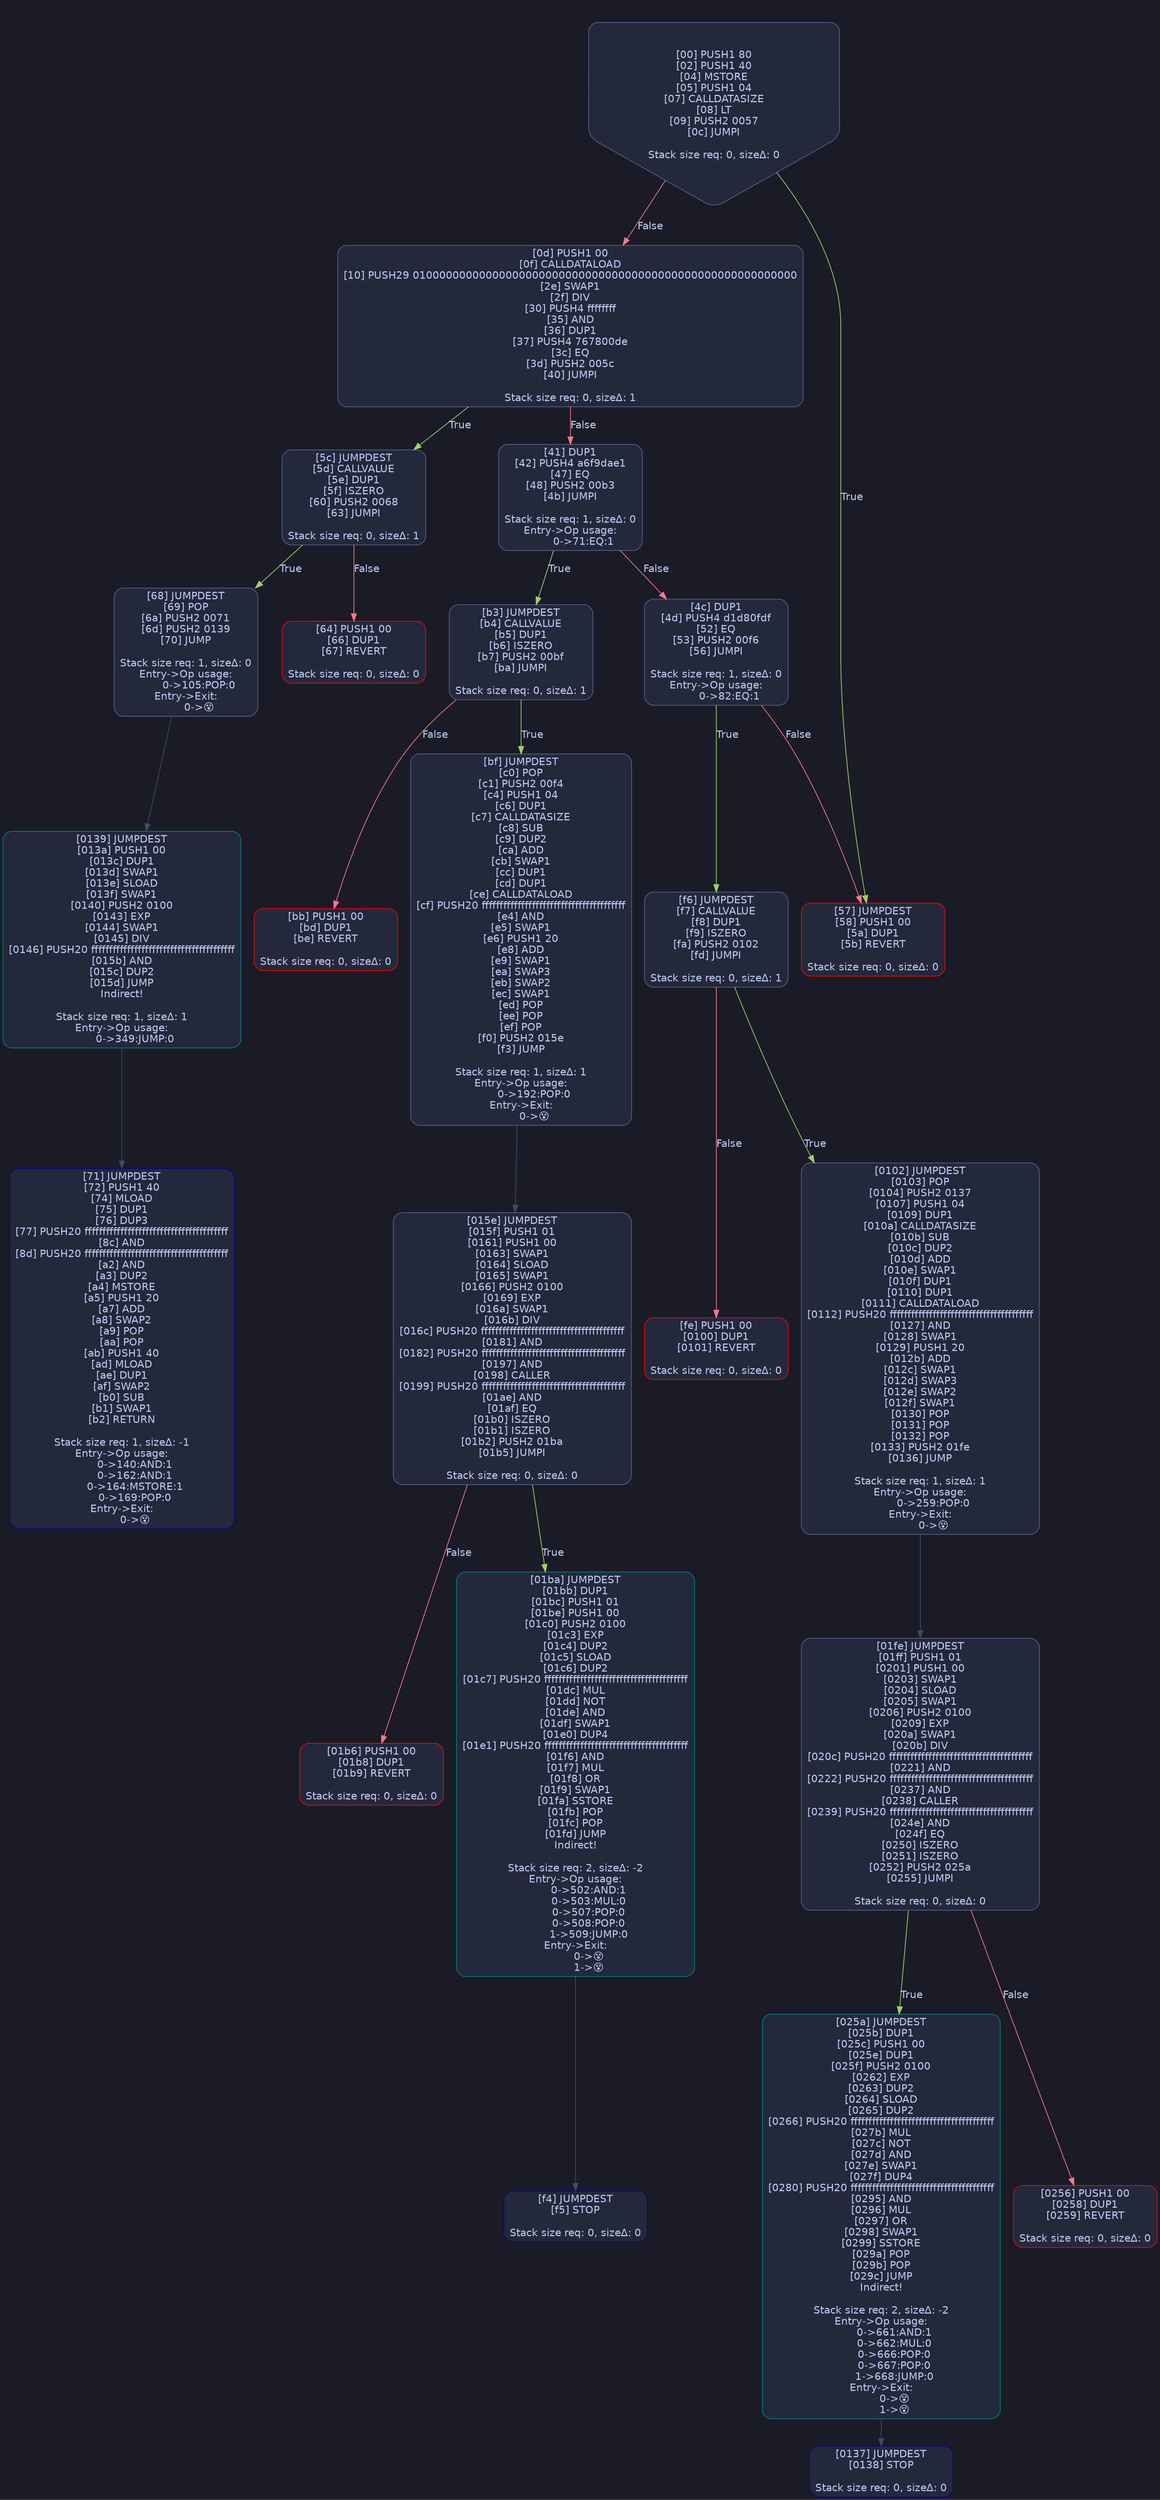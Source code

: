 digraph G {
    node [shape=box, style="filled, rounded", color="#565f89", fontcolor="#c0caf5", fontname="Helvetica", fillcolor="#24283b"];
    edge [color="#414868", fontcolor="#c0caf5", fontname="Helvetica"];
    bgcolor="#1a1b26";
    0 [ label = "[00] PUSH1 80
[02] PUSH1 40
[04] MSTORE
[05] PUSH1 04
[07] CALLDATASIZE
[08] LT
[09] PUSH2 0057
[0c] JUMPI

Stack size req: 0, sizeΔ: 0
" shape = invhouse]
    1 [ label = "[0d] PUSH1 00
[0f] CALLDATALOAD
[10] PUSH29 0100000000000000000000000000000000000000000000000000000000
[2e] SWAP1
[2f] DIV
[30] PUSH4 ffffffff
[35] AND
[36] DUP1
[37] PUSH4 767800de
[3c] EQ
[3d] PUSH2 005c
[40] JUMPI

Stack size req: 0, sizeΔ: 1
"]
    2 [ label = "[41] DUP1
[42] PUSH4 a6f9dae1
[47] EQ
[48] PUSH2 00b3
[4b] JUMPI

Stack size req: 1, sizeΔ: 0
Entry->Op usage:
	0->71:EQ:1
"]
    3 [ label = "[4c] DUP1
[4d] PUSH4 d1d80fdf
[52] EQ
[53] PUSH2 00f6
[56] JUMPI

Stack size req: 1, sizeΔ: 0
Entry->Op usage:
	0->82:EQ:1
"]
    4 [ label = "[57] JUMPDEST
[58] PUSH1 00
[5a] DUP1
[5b] REVERT

Stack size req: 0, sizeΔ: 0
" color = "red"]
    5 [ label = "[5c] JUMPDEST
[5d] CALLVALUE
[5e] DUP1
[5f] ISZERO
[60] PUSH2 0068
[63] JUMPI

Stack size req: 0, sizeΔ: 1
"]
    6 [ label = "[64] PUSH1 00
[66] DUP1
[67] REVERT

Stack size req: 0, sizeΔ: 0
" color = "red"]
    7 [ label = "[68] JUMPDEST
[69] POP
[6a] PUSH2 0071
[6d] PUSH2 0139
[70] JUMP

Stack size req: 1, sizeΔ: 0
Entry->Op usage:
	0->105:POP:0
Entry->Exit:
	0->😵
"]
    8 [ label = "[71] JUMPDEST
[72] PUSH1 40
[74] MLOAD
[75] DUP1
[76] DUP3
[77] PUSH20 ffffffffffffffffffffffffffffffffffffffff
[8c] AND
[8d] PUSH20 ffffffffffffffffffffffffffffffffffffffff
[a2] AND
[a3] DUP2
[a4] MSTORE
[a5] PUSH1 20
[a7] ADD
[a8] SWAP2
[a9] POP
[aa] POP
[ab] PUSH1 40
[ad] MLOAD
[ae] DUP1
[af] SWAP2
[b0] SUB
[b1] SWAP1
[b2] RETURN

Stack size req: 1, sizeΔ: -1
Entry->Op usage:
	0->140:AND:1
	0->162:AND:1
	0->164:MSTORE:1
	0->169:POP:0
Entry->Exit:
	0->😵
" color = "darkblue"]
    9 [ label = "[b3] JUMPDEST
[b4] CALLVALUE
[b5] DUP1
[b6] ISZERO
[b7] PUSH2 00bf
[ba] JUMPI

Stack size req: 0, sizeΔ: 1
"]
    10 [ label = "[bb] PUSH1 00
[bd] DUP1
[be] REVERT

Stack size req: 0, sizeΔ: 0
" color = "red"]
    11 [ label = "[bf] JUMPDEST
[c0] POP
[c1] PUSH2 00f4
[c4] PUSH1 04
[c6] DUP1
[c7] CALLDATASIZE
[c8] SUB
[c9] DUP2
[ca] ADD
[cb] SWAP1
[cc] DUP1
[cd] DUP1
[ce] CALLDATALOAD
[cf] PUSH20 ffffffffffffffffffffffffffffffffffffffff
[e4] AND
[e5] SWAP1
[e6] PUSH1 20
[e8] ADD
[e9] SWAP1
[ea] SWAP3
[eb] SWAP2
[ec] SWAP1
[ed] POP
[ee] POP
[ef] POP
[f0] PUSH2 015e
[f3] JUMP

Stack size req: 1, sizeΔ: 1
Entry->Op usage:
	0->192:POP:0
Entry->Exit:
	0->😵
"]
    12 [ label = "[f4] JUMPDEST
[f5] STOP

Stack size req: 0, sizeΔ: 0
" color = "darkblue"]
    13 [ label = "[f6] JUMPDEST
[f7] CALLVALUE
[f8] DUP1
[f9] ISZERO
[fa] PUSH2 0102
[fd] JUMPI

Stack size req: 0, sizeΔ: 1
"]
    14 [ label = "[fe] PUSH1 00
[0100] DUP1
[0101] REVERT

Stack size req: 0, sizeΔ: 0
" color = "red"]
    15 [ label = "[0102] JUMPDEST
[0103] POP
[0104] PUSH2 0137
[0107] PUSH1 04
[0109] DUP1
[010a] CALLDATASIZE
[010b] SUB
[010c] DUP2
[010d] ADD
[010e] SWAP1
[010f] DUP1
[0110] DUP1
[0111] CALLDATALOAD
[0112] PUSH20 ffffffffffffffffffffffffffffffffffffffff
[0127] AND
[0128] SWAP1
[0129] PUSH1 20
[012b] ADD
[012c] SWAP1
[012d] SWAP3
[012e] SWAP2
[012f] SWAP1
[0130] POP
[0131] POP
[0132] POP
[0133] PUSH2 01fe
[0136] JUMP

Stack size req: 1, sizeΔ: 1
Entry->Op usage:
	0->259:POP:0
Entry->Exit:
	0->😵
"]
    16 [ label = "[0137] JUMPDEST
[0138] STOP

Stack size req: 0, sizeΔ: 0
" color = "darkblue"]
    17 [ label = "[0139] JUMPDEST
[013a] PUSH1 00
[013c] DUP1
[013d] SWAP1
[013e] SLOAD
[013f] SWAP1
[0140] PUSH2 0100
[0143] EXP
[0144] SWAP1
[0145] DIV
[0146] PUSH20 ffffffffffffffffffffffffffffffffffffffff
[015b] AND
[015c] DUP2
[015d] JUMP
Indirect!

Stack size req: 1, sizeΔ: 1
Entry->Op usage:
	0->349:JUMP:0
" color = "teal"]
    18 [ label = "[015e] JUMPDEST
[015f] PUSH1 01
[0161] PUSH1 00
[0163] SWAP1
[0164] SLOAD
[0165] SWAP1
[0166] PUSH2 0100
[0169] EXP
[016a] SWAP1
[016b] DIV
[016c] PUSH20 ffffffffffffffffffffffffffffffffffffffff
[0181] AND
[0182] PUSH20 ffffffffffffffffffffffffffffffffffffffff
[0197] AND
[0198] CALLER
[0199] PUSH20 ffffffffffffffffffffffffffffffffffffffff
[01ae] AND
[01af] EQ
[01b0] ISZERO
[01b1] ISZERO
[01b2] PUSH2 01ba
[01b5] JUMPI

Stack size req: 0, sizeΔ: 0
"]
    19 [ label = "[01b6] PUSH1 00
[01b8] DUP1
[01b9] REVERT

Stack size req: 0, sizeΔ: 0
" color = "red"]
    20 [ label = "[01ba] JUMPDEST
[01bb] DUP1
[01bc] PUSH1 01
[01be] PUSH1 00
[01c0] PUSH2 0100
[01c3] EXP
[01c4] DUP2
[01c5] SLOAD
[01c6] DUP2
[01c7] PUSH20 ffffffffffffffffffffffffffffffffffffffff
[01dc] MUL
[01dd] NOT
[01de] AND
[01df] SWAP1
[01e0] DUP4
[01e1] PUSH20 ffffffffffffffffffffffffffffffffffffffff
[01f6] AND
[01f7] MUL
[01f8] OR
[01f9] SWAP1
[01fa] SSTORE
[01fb] POP
[01fc] POP
[01fd] JUMP
Indirect!

Stack size req: 2, sizeΔ: -2
Entry->Op usage:
	0->502:AND:1
	0->503:MUL:0
	0->507:POP:0
	0->508:POP:0
	1->509:JUMP:0
Entry->Exit:
	0->😵
	1->😵
" color = "teal"]
    21 [ label = "[01fe] JUMPDEST
[01ff] PUSH1 01
[0201] PUSH1 00
[0203] SWAP1
[0204] SLOAD
[0205] SWAP1
[0206] PUSH2 0100
[0209] EXP
[020a] SWAP1
[020b] DIV
[020c] PUSH20 ffffffffffffffffffffffffffffffffffffffff
[0221] AND
[0222] PUSH20 ffffffffffffffffffffffffffffffffffffffff
[0237] AND
[0238] CALLER
[0239] PUSH20 ffffffffffffffffffffffffffffffffffffffff
[024e] AND
[024f] EQ
[0250] ISZERO
[0251] ISZERO
[0252] PUSH2 025a
[0255] JUMPI

Stack size req: 0, sizeΔ: 0
"]
    22 [ label = "[0256] PUSH1 00
[0258] DUP1
[0259] REVERT

Stack size req: 0, sizeΔ: 0
" color = "red"]
    23 [ label = "[025a] JUMPDEST
[025b] DUP1
[025c] PUSH1 00
[025e] DUP1
[025f] PUSH2 0100
[0262] EXP
[0263] DUP2
[0264] SLOAD
[0265] DUP2
[0266] PUSH20 ffffffffffffffffffffffffffffffffffffffff
[027b] MUL
[027c] NOT
[027d] AND
[027e] SWAP1
[027f] DUP4
[0280] PUSH20 ffffffffffffffffffffffffffffffffffffffff
[0295] AND
[0296] MUL
[0297] OR
[0298] SWAP1
[0299] SSTORE
[029a] POP
[029b] POP
[029c] JUMP
Indirect!

Stack size req: 2, sizeΔ: -2
Entry->Op usage:
	0->661:AND:1
	0->662:MUL:0
	0->666:POP:0
	0->667:POP:0
	1->668:JUMP:0
Entry->Exit:
	0->😵
	1->😵
" color = "teal"]
    0 -> 1 [ label = "False" color = "#f7768e"]
    0 -> 4 [ label = "True" color = "#9ece6a"]
    1 -> 2 [ label = "False" color = "#f7768e"]
    1 -> 5 [ label = "True" color = "#9ece6a"]
    2 -> 3 [ label = "False" color = "#f7768e"]
    2 -> 9 [ label = "True" color = "#9ece6a"]
    3 -> 4 [ label = "False" color = "#f7768e"]
    3 -> 13 [ label = "True" color = "#9ece6a"]
    5 -> 6 [ label = "False" color = "#f7768e"]
    5 -> 7 [ label = "True" color = "#9ece6a"]
    7 -> 17 [ ]
    9 -> 10 [ label = "False" color = "#f7768e"]
    9 -> 11 [ label = "True" color = "#9ece6a"]
    11 -> 18 [ ]
    13 -> 14 [ label = "False" color = "#f7768e"]
    13 -> 15 [ label = "True" color = "#9ece6a"]
    15 -> 21 [ ]
    18 -> 19 [ label = "False" color = "#f7768e"]
    18 -> 20 [ label = "True" color = "#9ece6a"]
    21 -> 22 [ label = "False" color = "#f7768e"]
    21 -> 23 [ label = "True" color = "#9ece6a"]
    17 -> 8 [ ]
    20 -> 12 [ ]
    23 -> 16 [ ]

}
